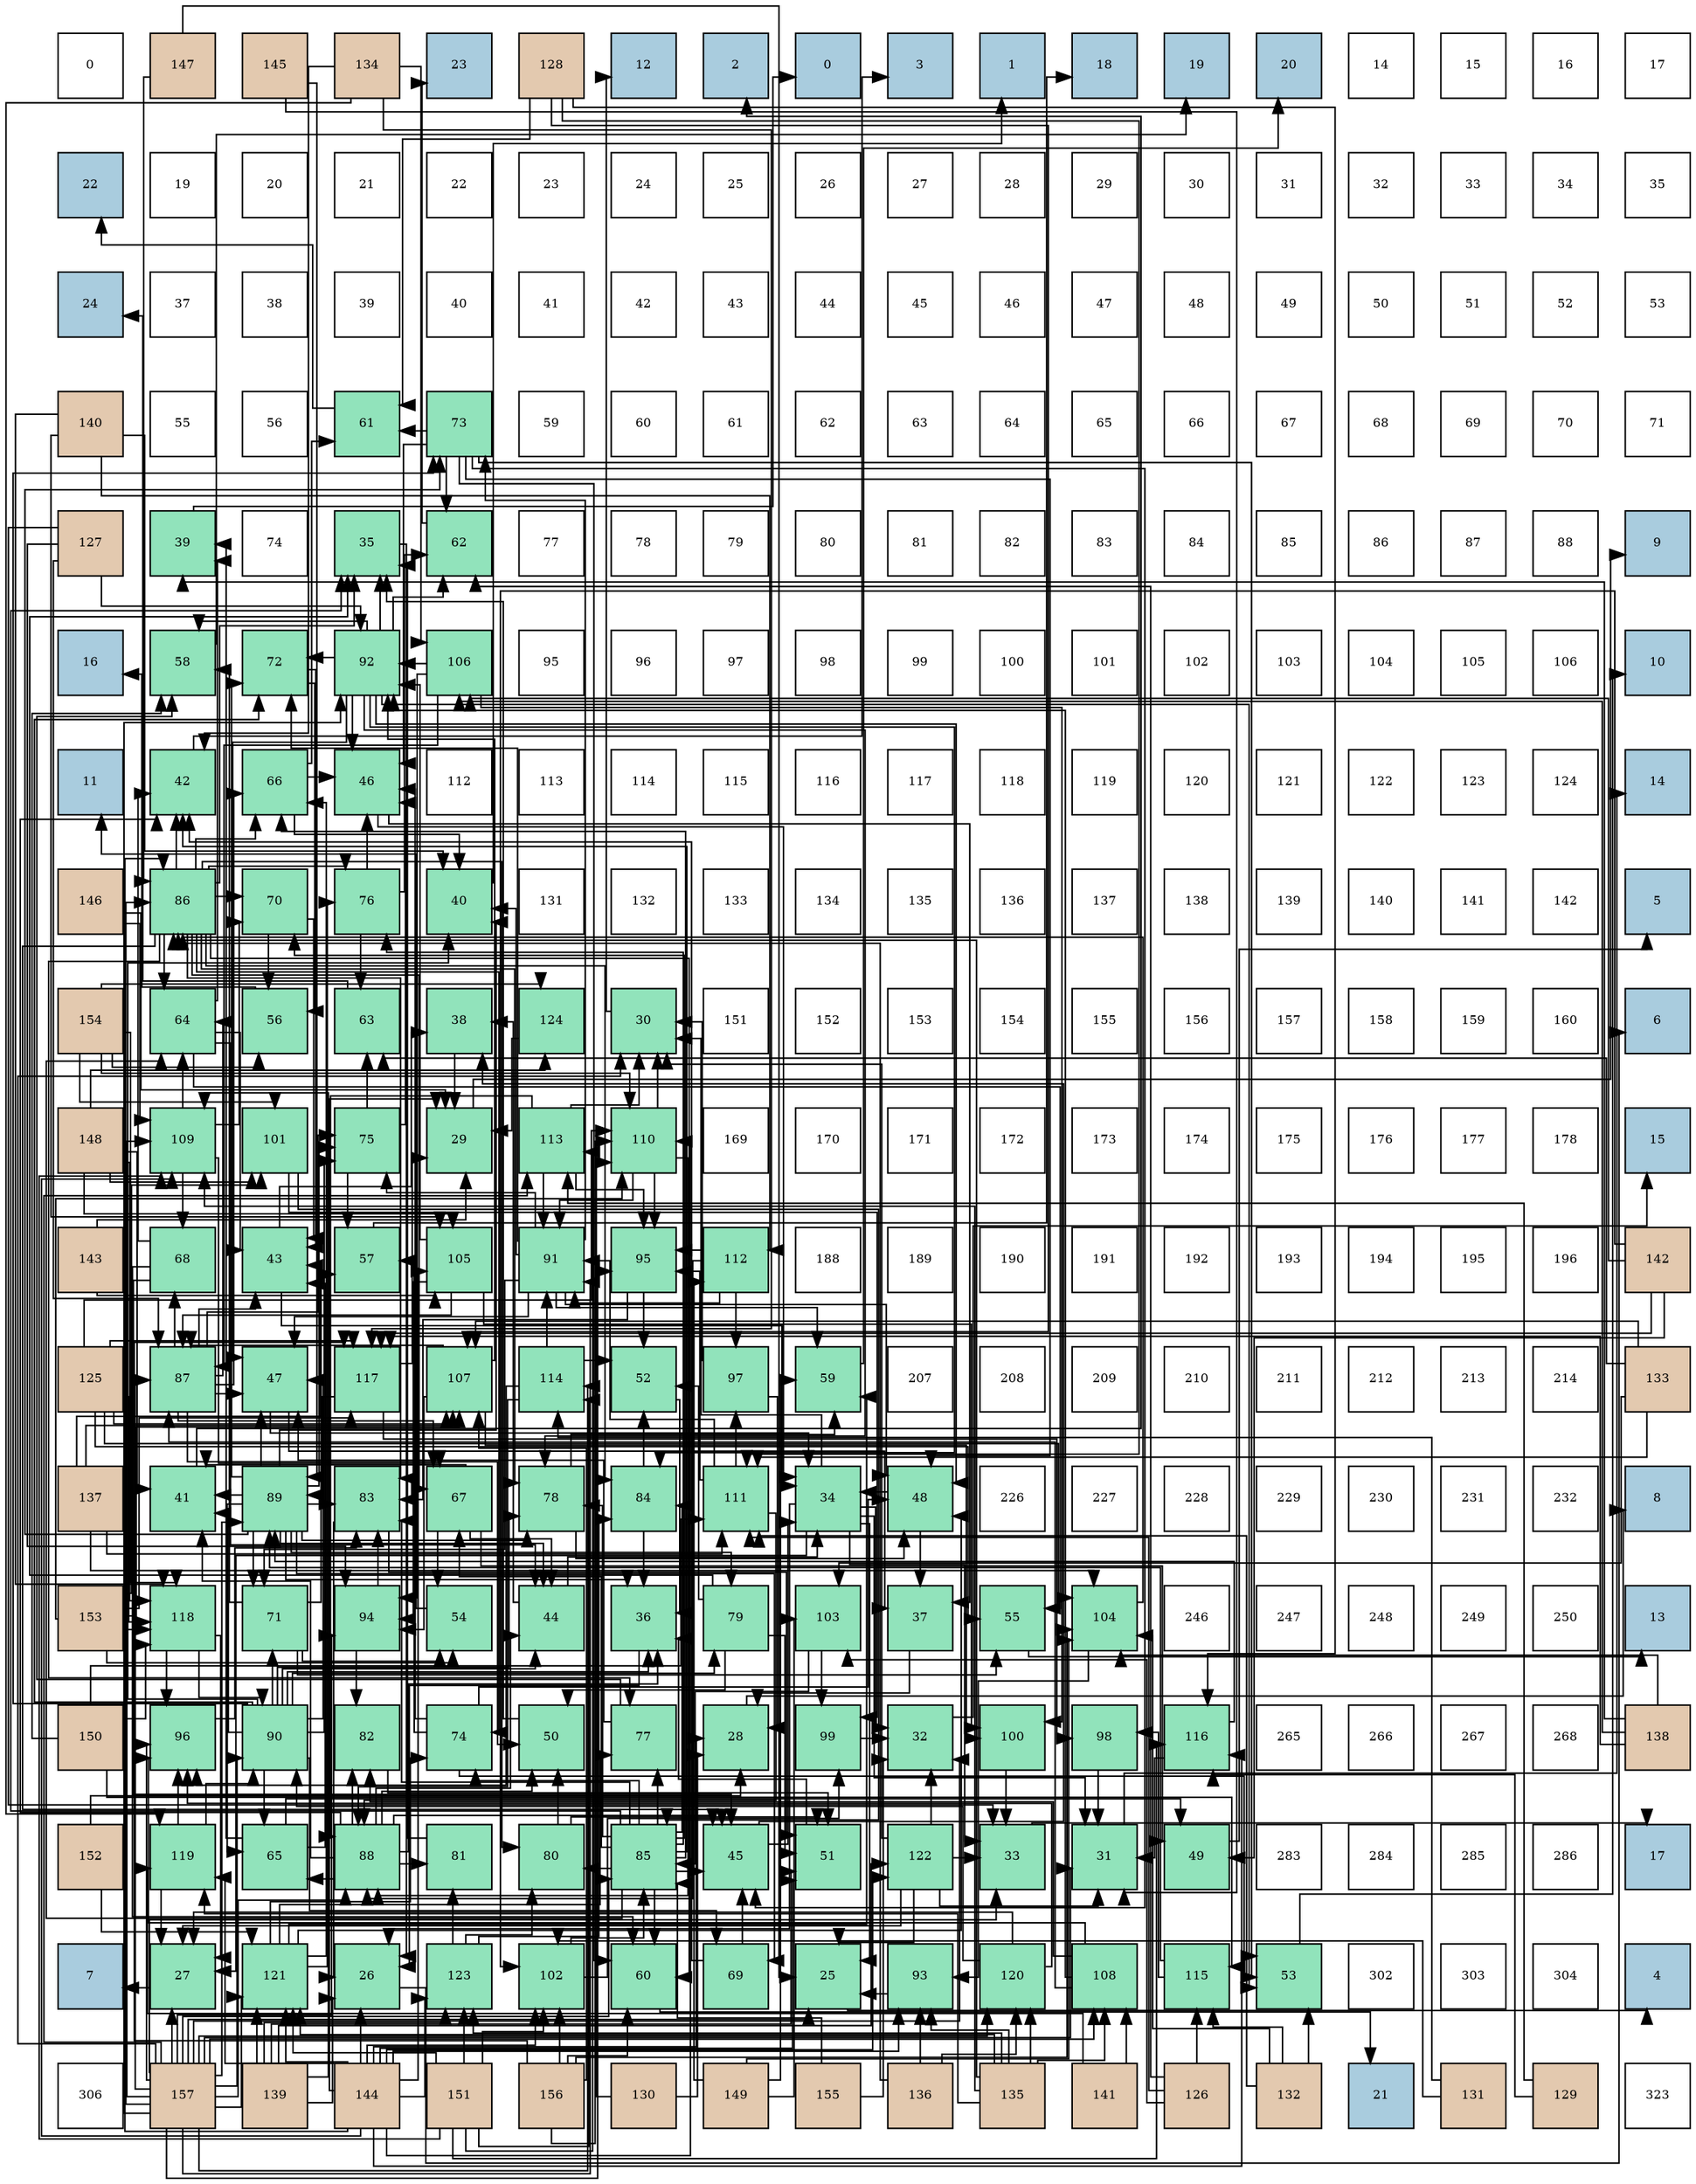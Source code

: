 digraph layout{
 rankdir=TB;
 splines=ortho;
 node [style=filled shape=square fixedsize=true width=0.6];
0[label="0", fontsize=8, fillcolor="#ffffff"];
1[label="147", fontsize=8, fillcolor="#e3c9af"];
2[label="145", fontsize=8, fillcolor="#e3c9af"];
3[label="134", fontsize=8, fillcolor="#e3c9af"];
4[label="23", fontsize=8, fillcolor="#a9ccde"];
5[label="128", fontsize=8, fillcolor="#e3c9af"];
6[label="12", fontsize=8, fillcolor="#a9ccde"];
7[label="2", fontsize=8, fillcolor="#a9ccde"];
8[label="0", fontsize=8, fillcolor="#a9ccde"];
9[label="3", fontsize=8, fillcolor="#a9ccde"];
10[label="1", fontsize=8, fillcolor="#a9ccde"];
11[label="18", fontsize=8, fillcolor="#a9ccde"];
12[label="19", fontsize=8, fillcolor="#a9ccde"];
13[label="20", fontsize=8, fillcolor="#a9ccde"];
14[label="14", fontsize=8, fillcolor="#ffffff"];
15[label="15", fontsize=8, fillcolor="#ffffff"];
16[label="16", fontsize=8, fillcolor="#ffffff"];
17[label="17", fontsize=8, fillcolor="#ffffff"];
18[label="22", fontsize=8, fillcolor="#a9ccde"];
19[label="19", fontsize=8, fillcolor="#ffffff"];
20[label="20", fontsize=8, fillcolor="#ffffff"];
21[label="21", fontsize=8, fillcolor="#ffffff"];
22[label="22", fontsize=8, fillcolor="#ffffff"];
23[label="23", fontsize=8, fillcolor="#ffffff"];
24[label="24", fontsize=8, fillcolor="#ffffff"];
25[label="25", fontsize=8, fillcolor="#ffffff"];
26[label="26", fontsize=8, fillcolor="#ffffff"];
27[label="27", fontsize=8, fillcolor="#ffffff"];
28[label="28", fontsize=8, fillcolor="#ffffff"];
29[label="29", fontsize=8, fillcolor="#ffffff"];
30[label="30", fontsize=8, fillcolor="#ffffff"];
31[label="31", fontsize=8, fillcolor="#ffffff"];
32[label="32", fontsize=8, fillcolor="#ffffff"];
33[label="33", fontsize=8, fillcolor="#ffffff"];
34[label="34", fontsize=8, fillcolor="#ffffff"];
35[label="35", fontsize=8, fillcolor="#ffffff"];
36[label="24", fontsize=8, fillcolor="#a9ccde"];
37[label="37", fontsize=8, fillcolor="#ffffff"];
38[label="38", fontsize=8, fillcolor="#ffffff"];
39[label="39", fontsize=8, fillcolor="#ffffff"];
40[label="40", fontsize=8, fillcolor="#ffffff"];
41[label="41", fontsize=8, fillcolor="#ffffff"];
42[label="42", fontsize=8, fillcolor="#ffffff"];
43[label="43", fontsize=8, fillcolor="#ffffff"];
44[label="44", fontsize=8, fillcolor="#ffffff"];
45[label="45", fontsize=8, fillcolor="#ffffff"];
46[label="46", fontsize=8, fillcolor="#ffffff"];
47[label="47", fontsize=8, fillcolor="#ffffff"];
48[label="48", fontsize=8, fillcolor="#ffffff"];
49[label="49", fontsize=8, fillcolor="#ffffff"];
50[label="50", fontsize=8, fillcolor="#ffffff"];
51[label="51", fontsize=8, fillcolor="#ffffff"];
52[label="52", fontsize=8, fillcolor="#ffffff"];
53[label="53", fontsize=8, fillcolor="#ffffff"];
54[label="140", fontsize=8, fillcolor="#e3c9af"];
55[label="55", fontsize=8, fillcolor="#ffffff"];
56[label="56", fontsize=8, fillcolor="#ffffff"];
57[label="61", fontsize=8, fillcolor="#91e3bb"];
58[label="73", fontsize=8, fillcolor="#91e3bb"];
59[label="59", fontsize=8, fillcolor="#ffffff"];
60[label="60", fontsize=8, fillcolor="#ffffff"];
61[label="61", fontsize=8, fillcolor="#ffffff"];
62[label="62", fontsize=8, fillcolor="#ffffff"];
63[label="63", fontsize=8, fillcolor="#ffffff"];
64[label="64", fontsize=8, fillcolor="#ffffff"];
65[label="65", fontsize=8, fillcolor="#ffffff"];
66[label="66", fontsize=8, fillcolor="#ffffff"];
67[label="67", fontsize=8, fillcolor="#ffffff"];
68[label="68", fontsize=8, fillcolor="#ffffff"];
69[label="69", fontsize=8, fillcolor="#ffffff"];
70[label="70", fontsize=8, fillcolor="#ffffff"];
71[label="71", fontsize=8, fillcolor="#ffffff"];
72[label="127", fontsize=8, fillcolor="#e3c9af"];
73[label="39", fontsize=8, fillcolor="#91e3bb"];
74[label="74", fontsize=8, fillcolor="#ffffff"];
75[label="35", fontsize=8, fillcolor="#91e3bb"];
76[label="62", fontsize=8, fillcolor="#91e3bb"];
77[label="77", fontsize=8, fillcolor="#ffffff"];
78[label="78", fontsize=8, fillcolor="#ffffff"];
79[label="79", fontsize=8, fillcolor="#ffffff"];
80[label="80", fontsize=8, fillcolor="#ffffff"];
81[label="81", fontsize=8, fillcolor="#ffffff"];
82[label="82", fontsize=8, fillcolor="#ffffff"];
83[label="83", fontsize=8, fillcolor="#ffffff"];
84[label="84", fontsize=8, fillcolor="#ffffff"];
85[label="85", fontsize=8, fillcolor="#ffffff"];
86[label="86", fontsize=8, fillcolor="#ffffff"];
87[label="87", fontsize=8, fillcolor="#ffffff"];
88[label="88", fontsize=8, fillcolor="#ffffff"];
89[label="9", fontsize=8, fillcolor="#a9ccde"];
90[label="16", fontsize=8, fillcolor="#a9ccde"];
91[label="58", fontsize=8, fillcolor="#91e3bb"];
92[label="72", fontsize=8, fillcolor="#91e3bb"];
93[label="92", fontsize=8, fillcolor="#91e3bb"];
94[label="106", fontsize=8, fillcolor="#91e3bb"];
95[label="95", fontsize=8, fillcolor="#ffffff"];
96[label="96", fontsize=8, fillcolor="#ffffff"];
97[label="97", fontsize=8, fillcolor="#ffffff"];
98[label="98", fontsize=8, fillcolor="#ffffff"];
99[label="99", fontsize=8, fillcolor="#ffffff"];
100[label="100", fontsize=8, fillcolor="#ffffff"];
101[label="101", fontsize=8, fillcolor="#ffffff"];
102[label="102", fontsize=8, fillcolor="#ffffff"];
103[label="103", fontsize=8, fillcolor="#ffffff"];
104[label="104", fontsize=8, fillcolor="#ffffff"];
105[label="105", fontsize=8, fillcolor="#ffffff"];
106[label="106", fontsize=8, fillcolor="#ffffff"];
107[label="10", fontsize=8, fillcolor="#a9ccde"];
108[label="11", fontsize=8, fillcolor="#a9ccde"];
109[label="42", fontsize=8, fillcolor="#91e3bb"];
110[label="66", fontsize=8, fillcolor="#91e3bb"];
111[label="46", fontsize=8, fillcolor="#91e3bb"];
112[label="112", fontsize=8, fillcolor="#ffffff"];
113[label="113", fontsize=8, fillcolor="#ffffff"];
114[label="114", fontsize=8, fillcolor="#ffffff"];
115[label="115", fontsize=8, fillcolor="#ffffff"];
116[label="116", fontsize=8, fillcolor="#ffffff"];
117[label="117", fontsize=8, fillcolor="#ffffff"];
118[label="118", fontsize=8, fillcolor="#ffffff"];
119[label="119", fontsize=8, fillcolor="#ffffff"];
120[label="120", fontsize=8, fillcolor="#ffffff"];
121[label="121", fontsize=8, fillcolor="#ffffff"];
122[label="122", fontsize=8, fillcolor="#ffffff"];
123[label="123", fontsize=8, fillcolor="#ffffff"];
124[label="124", fontsize=8, fillcolor="#ffffff"];
125[label="14", fontsize=8, fillcolor="#a9ccde"];
126[label="146", fontsize=8, fillcolor="#e3c9af"];
127[label="86", fontsize=8, fillcolor="#91e3bb"];
128[label="70", fontsize=8, fillcolor="#91e3bb"];
129[label="76", fontsize=8, fillcolor="#91e3bb"];
130[label="40", fontsize=8, fillcolor="#91e3bb"];
131[label="131", fontsize=8, fillcolor="#ffffff"];
132[label="132", fontsize=8, fillcolor="#ffffff"];
133[label="133", fontsize=8, fillcolor="#ffffff"];
134[label="134", fontsize=8, fillcolor="#ffffff"];
135[label="135", fontsize=8, fillcolor="#ffffff"];
136[label="136", fontsize=8, fillcolor="#ffffff"];
137[label="137", fontsize=8, fillcolor="#ffffff"];
138[label="138", fontsize=8, fillcolor="#ffffff"];
139[label="139", fontsize=8, fillcolor="#ffffff"];
140[label="140", fontsize=8, fillcolor="#ffffff"];
141[label="141", fontsize=8, fillcolor="#ffffff"];
142[label="142", fontsize=8, fillcolor="#ffffff"];
143[label="5", fontsize=8, fillcolor="#a9ccde"];
144[label="154", fontsize=8, fillcolor="#e3c9af"];
145[label="64", fontsize=8, fillcolor="#91e3bb"];
146[label="56", fontsize=8, fillcolor="#91e3bb"];
147[label="63", fontsize=8, fillcolor="#91e3bb"];
148[label="38", fontsize=8, fillcolor="#91e3bb"];
149[label="124", fontsize=8, fillcolor="#91e3bb"];
150[label="30", fontsize=8, fillcolor="#91e3bb"];
151[label="151", fontsize=8, fillcolor="#ffffff"];
152[label="152", fontsize=8, fillcolor="#ffffff"];
153[label="153", fontsize=8, fillcolor="#ffffff"];
154[label="154", fontsize=8, fillcolor="#ffffff"];
155[label="155", fontsize=8, fillcolor="#ffffff"];
156[label="156", fontsize=8, fillcolor="#ffffff"];
157[label="157", fontsize=8, fillcolor="#ffffff"];
158[label="158", fontsize=8, fillcolor="#ffffff"];
159[label="159", fontsize=8, fillcolor="#ffffff"];
160[label="160", fontsize=8, fillcolor="#ffffff"];
161[label="6", fontsize=8, fillcolor="#a9ccde"];
162[label="148", fontsize=8, fillcolor="#e3c9af"];
163[label="109", fontsize=8, fillcolor="#91e3bb"];
164[label="101", fontsize=8, fillcolor="#91e3bb"];
165[label="75", fontsize=8, fillcolor="#91e3bb"];
166[label="29", fontsize=8, fillcolor="#91e3bb"];
167[label="113", fontsize=8, fillcolor="#91e3bb"];
168[label="110", fontsize=8, fillcolor="#91e3bb"];
169[label="169", fontsize=8, fillcolor="#ffffff"];
170[label="170", fontsize=8, fillcolor="#ffffff"];
171[label="171", fontsize=8, fillcolor="#ffffff"];
172[label="172", fontsize=8, fillcolor="#ffffff"];
173[label="173", fontsize=8, fillcolor="#ffffff"];
174[label="174", fontsize=8, fillcolor="#ffffff"];
175[label="175", fontsize=8, fillcolor="#ffffff"];
176[label="176", fontsize=8, fillcolor="#ffffff"];
177[label="177", fontsize=8, fillcolor="#ffffff"];
178[label="178", fontsize=8, fillcolor="#ffffff"];
179[label="15", fontsize=8, fillcolor="#a9ccde"];
180[label="143", fontsize=8, fillcolor="#e3c9af"];
181[label="68", fontsize=8, fillcolor="#91e3bb"];
182[label="43", fontsize=8, fillcolor="#91e3bb"];
183[label="57", fontsize=8, fillcolor="#91e3bb"];
184[label="105", fontsize=8, fillcolor="#91e3bb"];
185[label="91", fontsize=8, fillcolor="#91e3bb"];
186[label="95", fontsize=8, fillcolor="#91e3bb"];
187[label="112", fontsize=8, fillcolor="#91e3bb"];
188[label="188", fontsize=8, fillcolor="#ffffff"];
189[label="189", fontsize=8, fillcolor="#ffffff"];
190[label="190", fontsize=8, fillcolor="#ffffff"];
191[label="191", fontsize=8, fillcolor="#ffffff"];
192[label="192", fontsize=8, fillcolor="#ffffff"];
193[label="193", fontsize=8, fillcolor="#ffffff"];
194[label="194", fontsize=8, fillcolor="#ffffff"];
195[label="195", fontsize=8, fillcolor="#ffffff"];
196[label="196", fontsize=8, fillcolor="#ffffff"];
197[label="142", fontsize=8, fillcolor="#e3c9af"];
198[label="125", fontsize=8, fillcolor="#e3c9af"];
199[label="87", fontsize=8, fillcolor="#91e3bb"];
200[label="47", fontsize=8, fillcolor="#91e3bb"];
201[label="117", fontsize=8, fillcolor="#91e3bb"];
202[label="107", fontsize=8, fillcolor="#91e3bb"];
203[label="114", fontsize=8, fillcolor="#91e3bb"];
204[label="52", fontsize=8, fillcolor="#91e3bb"];
205[label="97", fontsize=8, fillcolor="#91e3bb"];
206[label="59", fontsize=8, fillcolor="#91e3bb"];
207[label="207", fontsize=8, fillcolor="#ffffff"];
208[label="208", fontsize=8, fillcolor="#ffffff"];
209[label="209", fontsize=8, fillcolor="#ffffff"];
210[label="210", fontsize=8, fillcolor="#ffffff"];
211[label="211", fontsize=8, fillcolor="#ffffff"];
212[label="212", fontsize=8, fillcolor="#ffffff"];
213[label="213", fontsize=8, fillcolor="#ffffff"];
214[label="214", fontsize=8, fillcolor="#ffffff"];
215[label="133", fontsize=8, fillcolor="#e3c9af"];
216[label="137", fontsize=8, fillcolor="#e3c9af"];
217[label="41", fontsize=8, fillcolor="#91e3bb"];
218[label="89", fontsize=8, fillcolor="#91e3bb"];
219[label="83", fontsize=8, fillcolor="#91e3bb"];
220[label="67", fontsize=8, fillcolor="#91e3bb"];
221[label="78", fontsize=8, fillcolor="#91e3bb"];
222[label="84", fontsize=8, fillcolor="#91e3bb"];
223[label="111", fontsize=8, fillcolor="#91e3bb"];
224[label="34", fontsize=8, fillcolor="#91e3bb"];
225[label="48", fontsize=8, fillcolor="#91e3bb"];
226[label="226", fontsize=8, fillcolor="#ffffff"];
227[label="227", fontsize=8, fillcolor="#ffffff"];
228[label="228", fontsize=8, fillcolor="#ffffff"];
229[label="229", fontsize=8, fillcolor="#ffffff"];
230[label="230", fontsize=8, fillcolor="#ffffff"];
231[label="231", fontsize=8, fillcolor="#ffffff"];
232[label="232", fontsize=8, fillcolor="#ffffff"];
233[label="8", fontsize=8, fillcolor="#a9ccde"];
234[label="153", fontsize=8, fillcolor="#e3c9af"];
235[label="118", fontsize=8, fillcolor="#91e3bb"];
236[label="71", fontsize=8, fillcolor="#91e3bb"];
237[label="94", fontsize=8, fillcolor="#91e3bb"];
238[label="54", fontsize=8, fillcolor="#91e3bb"];
239[label="44", fontsize=8, fillcolor="#91e3bb"];
240[label="36", fontsize=8, fillcolor="#91e3bb"];
241[label="79", fontsize=8, fillcolor="#91e3bb"];
242[label="103", fontsize=8, fillcolor="#91e3bb"];
243[label="37", fontsize=8, fillcolor="#91e3bb"];
244[label="55", fontsize=8, fillcolor="#91e3bb"];
245[label="104", fontsize=8, fillcolor="#91e3bb"];
246[label="246", fontsize=8, fillcolor="#ffffff"];
247[label="247", fontsize=8, fillcolor="#ffffff"];
248[label="248", fontsize=8, fillcolor="#ffffff"];
249[label="249", fontsize=8, fillcolor="#ffffff"];
250[label="250", fontsize=8, fillcolor="#ffffff"];
251[label="13", fontsize=8, fillcolor="#a9ccde"];
252[label="150", fontsize=8, fillcolor="#e3c9af"];
253[label="96", fontsize=8, fillcolor="#91e3bb"];
254[label="90", fontsize=8, fillcolor="#91e3bb"];
255[label="82", fontsize=8, fillcolor="#91e3bb"];
256[label="74", fontsize=8, fillcolor="#91e3bb"];
257[label="50", fontsize=8, fillcolor="#91e3bb"];
258[label="77", fontsize=8, fillcolor="#91e3bb"];
259[label="28", fontsize=8, fillcolor="#91e3bb"];
260[label="99", fontsize=8, fillcolor="#91e3bb"];
261[label="32", fontsize=8, fillcolor="#91e3bb"];
262[label="100", fontsize=8, fillcolor="#91e3bb"];
263[label="98", fontsize=8, fillcolor="#91e3bb"];
264[label="116", fontsize=8, fillcolor="#91e3bb"];
265[label="265", fontsize=8, fillcolor="#ffffff"];
266[label="266", fontsize=8, fillcolor="#ffffff"];
267[label="267", fontsize=8, fillcolor="#ffffff"];
268[label="268", fontsize=8, fillcolor="#ffffff"];
269[label="138", fontsize=8, fillcolor="#e3c9af"];
270[label="152", fontsize=8, fillcolor="#e3c9af"];
271[label="119", fontsize=8, fillcolor="#91e3bb"];
272[label="65", fontsize=8, fillcolor="#91e3bb"];
273[label="88", fontsize=8, fillcolor="#91e3bb"];
274[label="81", fontsize=8, fillcolor="#91e3bb"];
275[label="80", fontsize=8, fillcolor="#91e3bb"];
276[label="85", fontsize=8, fillcolor="#91e3bb"];
277[label="45", fontsize=8, fillcolor="#91e3bb"];
278[label="51", fontsize=8, fillcolor="#91e3bb"];
279[label="122", fontsize=8, fillcolor="#91e3bb"];
280[label="33", fontsize=8, fillcolor="#91e3bb"];
281[label="31", fontsize=8, fillcolor="#91e3bb"];
282[label="49", fontsize=8, fillcolor="#91e3bb"];
283[label="283", fontsize=8, fillcolor="#ffffff"];
284[label="284", fontsize=8, fillcolor="#ffffff"];
285[label="285", fontsize=8, fillcolor="#ffffff"];
286[label="286", fontsize=8, fillcolor="#ffffff"];
287[label="17", fontsize=8, fillcolor="#a9ccde"];
288[label="7", fontsize=8, fillcolor="#a9ccde"];
289[label="27", fontsize=8, fillcolor="#91e3bb"];
290[label="121", fontsize=8, fillcolor="#91e3bb"];
291[label="26", fontsize=8, fillcolor="#91e3bb"];
292[label="123", fontsize=8, fillcolor="#91e3bb"];
293[label="102", fontsize=8, fillcolor="#91e3bb"];
294[label="60", fontsize=8, fillcolor="#91e3bb"];
295[label="69", fontsize=8, fillcolor="#91e3bb"];
296[label="25", fontsize=8, fillcolor="#91e3bb"];
297[label="93", fontsize=8, fillcolor="#91e3bb"];
298[label="120", fontsize=8, fillcolor="#91e3bb"];
299[label="108", fontsize=8, fillcolor="#91e3bb"];
300[label="115", fontsize=8, fillcolor="#91e3bb"];
301[label="53", fontsize=8, fillcolor="#91e3bb"];
302[label="302", fontsize=8, fillcolor="#ffffff"];
303[label="303", fontsize=8, fillcolor="#ffffff"];
304[label="304", fontsize=8, fillcolor="#ffffff"];
305[label="4", fontsize=8, fillcolor="#a9ccde"];
306[label="306", fontsize=8, fillcolor="#ffffff"];
307[label="157", fontsize=8, fillcolor="#e3c9af"];
308[label="139", fontsize=8, fillcolor="#e3c9af"];
309[label="144", fontsize=8, fillcolor="#e3c9af"];
310[label="151", fontsize=8, fillcolor="#e3c9af"];
311[label="156", fontsize=8, fillcolor="#e3c9af"];
312[label="130", fontsize=8, fillcolor="#e3c9af"];
313[label="149", fontsize=8, fillcolor="#e3c9af"];
314[label="155", fontsize=8, fillcolor="#e3c9af"];
315[label="136", fontsize=8, fillcolor="#e3c9af"];
316[label="135", fontsize=8, fillcolor="#e3c9af"];
317[label="141", fontsize=8, fillcolor="#e3c9af"];
318[label="126", fontsize=8, fillcolor="#e3c9af"];
319[label="132", fontsize=8, fillcolor="#e3c9af"];
320[label="21", fontsize=8, fillcolor="#a9ccde"];
321[label="131", fontsize=8, fillcolor="#e3c9af"];
322[label="129", fontsize=8, fillcolor="#e3c9af"];
323[label="323", fontsize=8, fillcolor="#ffffff"];
edge [constraint=false, style=vis];296 -> 305;
291 -> 161;
289 -> 288;
259 -> 233;
166 -> 89;
150 -> 6;
281 -> 125;
261 -> 179;
280 -> 287;
224 -> 296;
224 -> 291;
224 -> 289;
224 -> 150;
224 -> 281;
224 -> 261;
224 -> 280;
75 -> 291;
240 -> 291;
243 -> 259;
148 -> 166;
73 -> 8;
130 -> 10;
217 -> 7;
109 -> 9;
182 -> 224;
182 -> 148;
239 -> 224;
239 -> 148;
277 -> 224;
277 -> 148;
111 -> 224;
111 -> 243;
200 -> 224;
200 -> 243;
225 -> 224;
225 -> 243;
282 -> 143;
257 -> 75;
278 -> 240;
204 -> 240;
301 -> 107;
238 -> 108;
244 -> 251;
146 -> 90;
183 -> 11;
91 -> 12;
206 -> 13;
294 -> 320;
57 -> 18;
76 -> 4;
147 -> 36;
145 -> 73;
145 -> 182;
145 -> 239;
145 -> 244;
272 -> 73;
272 -> 182;
272 -> 282;
110 -> 130;
110 -> 111;
110 -> 57;
220 -> 217;
220 -> 239;
220 -> 282;
220 -> 238;
181 -> 109;
181 -> 277;
181 -> 294;
295 -> 109;
295 -> 277;
128 -> 182;
128 -> 146;
236 -> 182;
236 -> 238;
236 -> 244;
236 -> 91;
92 -> 182;
92 -> 146;
58 -> 277;
58 -> 111;
58 -> 225;
58 -> 301;
58 -> 294;
58 -> 57;
58 -> 76;
256 -> 111;
256 -> 225;
256 -> 301;
256 -> 183;
165 -> 111;
165 -> 183;
165 -> 147;
129 -> 111;
129 -> 76;
129 -> 147;
258 -> 200;
258 -> 91;
221 -> 225;
221 -> 206;
241 -> 75;
241 -> 257;
241 -> 278;
241 -> 204;
275 -> 257;
275 -> 278;
274 -> 75;
255 -> 278;
219 -> 291;
219 -> 278;
222 -> 240;
222 -> 204;
276 -> 75;
276 -> 109;
276 -> 277;
276 -> 294;
276 -> 145;
276 -> 110;
276 -> 220;
276 -> 128;
276 -> 256;
276 -> 129;
276 -> 258;
276 -> 221;
276 -> 275;
276 -> 219;
276 -> 222;
127 -> 75;
127 -> 109;
127 -> 277;
127 -> 294;
127 -> 145;
127 -> 110;
127 -> 220;
127 -> 128;
127 -> 256;
127 -> 129;
127 -> 258;
127 -> 221;
127 -> 275;
127 -> 219;
127 -> 222;
199 -> 182;
199 -> 200;
199 -> 257;
199 -> 145;
199 -> 110;
199 -> 220;
199 -> 181;
199 -> 165;
273 -> 240;
273 -> 217;
273 -> 109;
273 -> 239;
273 -> 277;
273 -> 257;
273 -> 272;
273 -> 274;
273 -> 255;
218 -> 240;
218 -> 130;
218 -> 217;
218 -> 239;
218 -> 200;
218 -> 272;
218 -> 295;
218 -> 236;
218 -> 92;
218 -> 58;
218 -> 165;
218 -> 221;
218 -> 241;
218 -> 219;
254 -> 240;
254 -> 130;
254 -> 217;
254 -> 239;
254 -> 200;
254 -> 272;
254 -> 295;
254 -> 236;
254 -> 92;
254 -> 58;
254 -> 165;
254 -> 221;
254 -> 241;
185 -> 130;
185 -> 200;
185 -> 225;
185 -> 206;
185 -> 236;
185 -> 92;
185 -> 58;
185 -> 165;
93 -> 75;
93 -> 111;
93 -> 200;
93 -> 225;
93 -> 301;
93 -> 91;
93 -> 76;
93 -> 92;
93 -> 221;
93 -> 222;
297 -> 296;
237 -> 255;
237 -> 219;
186 -> 204;
186 -> 219;
253 -> 219;
205 -> 259;
205 -> 150;
263 -> 281;
260 -> 261;
262 -> 280;
164 -> 276;
164 -> 260;
293 -> 276;
293 -> 260;
242 -> 276;
242 -> 260;
245 -> 127;
245 -> 297;
184 -> 199;
184 -> 93;
184 -> 237;
184 -> 262;
94 -> 199;
94 -> 93;
94 -> 237;
94 -> 262;
202 -> 199;
202 -> 93;
202 -> 237;
202 -> 262;
299 -> 255;
299 -> 199;
299 -> 93;
299 -> 253;
163 -> 145;
163 -> 220;
163 -> 181;
163 -> 128;
168 -> 150;
168 -> 273;
168 -> 185;
168 -> 186;
223 -> 273;
223 -> 185;
223 -> 186;
223 -> 205;
187 -> 273;
187 -> 185;
187 -> 186;
187 -> 205;
167 -> 150;
167 -> 273;
167 -> 185;
167 -> 186;
203 -> 204;
203 -> 273;
203 -> 185;
203 -> 253;
300 -> 218;
300 -> 263;
264 -> 281;
264 -> 218;
201 -> 166;
201 -> 218;
201 -> 263;
235 -> 289;
235 -> 254;
235 -> 253;
271 -> 289;
271 -> 254;
271 -> 253;
298 -> 289;
298 -> 254;
298 -> 253;
290 -> 225;
290 -> 206;
290 -> 110;
290 -> 256;
290 -> 129;
290 -> 258;
279 -> 296;
279 -> 289;
279 -> 150;
279 -> 281;
279 -> 261;
279 -> 280;
292 -> 275;
292 -> 274;
292 -> 222;
149 -> 166;
198 -> 244;
198 -> 245;
198 -> 202;
198 -> 168;
198 -> 201;
198 -> 235;
318 -> 76;
318 -> 242;
318 -> 223;
318 -> 300;
72 -> 280;
72 -> 199;
72 -> 93;
72 -> 237;
5 -> 57;
5 -> 202;
5 -> 223;
5 -> 264;
322 -> 167;
322 -> 264;
312 -> 259;
312 -> 168;
321 -> 293;
321 -> 203;
319 -> 301;
319 -> 245;
319 -> 223;
319 -> 300;
215 -> 147;
215 -> 242;
215 -> 202;
215 -> 223;
3 -> 109;
3 -> 94;
3 -> 201;
3 -> 271;
316 -> 127;
316 -> 297;
316 -> 299;
316 -> 163;
316 -> 271;
316 -> 298;
316 -> 290;
316 -> 292;
315 -> 127;
315 -> 297;
315 -> 298;
216 -> 183;
216 -> 245;
216 -> 202;
216 -> 223;
269 -> 73;
269 -> 245;
269 -> 94;
269 -> 201;
308 -> 291;
308 -> 278;
308 -> 163;
308 -> 290;
308 -> 279;
308 -> 292;
54 -> 130;
54 -> 184;
54 -> 187;
54 -> 235;
317 -> 299;
317 -> 271;
197 -> 282;
197 -> 293;
197 -> 94;
197 -> 201;
180 -> 166;
180 -> 184;
309 -> 291;
309 -> 259;
309 -> 166;
309 -> 278;
309 -> 127;
309 -> 297;
309 -> 293;
309 -> 184;
309 -> 163;
309 -> 168;
309 -> 264;
309 -> 271;
309 -> 290;
309 -> 279;
309 -> 292;
2 -> 281;
2 -> 218;
126 -> 166;
126 -> 163;
1 -> 296;
1 -> 127;
162 -> 217;
162 -> 164;
162 -> 184;
162 -> 235;
162 -> 149;
313 -> 206;
313 -> 242;
313 -> 245;
313 -> 187;
252 -> 91;
252 -> 223;
252 -> 300;
252 -> 235;
310 -> 293;
310 -> 163;
310 -> 167;
310 -> 203;
310 -> 264;
310 -> 290;
310 -> 292;
270 -> 259;
270 -> 290;
234 -> 238;
234 -> 164;
234 -> 202;
234 -> 168;
234 -> 201;
234 -> 235;
144 -> 146;
144 -> 164;
144 -> 168;
144 -> 235;
144 -> 149;
314 -> 261;
314 -> 276;
311 -> 294;
311 -> 293;
311 -> 245;
311 -> 202;
311 -> 168;
311 -> 201;
307 -> 296;
307 -> 289;
307 -> 150;
307 -> 281;
307 -> 261;
307 -> 280;
307 -> 276;
307 -> 127;
307 -> 199;
307 -> 273;
307 -> 218;
307 -> 254;
307 -> 185;
307 -> 93;
307 -> 237;
307 -> 186;
307 -> 253;
307 -> 299;
307 -> 163;
307 -> 167;
307 -> 203;
307 -> 298;
307 -> 290;
edge [constraint=true, style=invis];
0 -> 18 -> 36 -> 54 -> 72 -> 90 -> 108 -> 126 -> 144 -> 162 -> 180 -> 198 -> 216 -> 234 -> 252 -> 270 -> 288 -> 306;
1 -> 19 -> 37 -> 55 -> 73 -> 91 -> 109 -> 127 -> 145 -> 163 -> 181 -> 199 -> 217 -> 235 -> 253 -> 271 -> 289 -> 307;
2 -> 20 -> 38 -> 56 -> 74 -> 92 -> 110 -> 128 -> 146 -> 164 -> 182 -> 200 -> 218 -> 236 -> 254 -> 272 -> 290 -> 308;
3 -> 21 -> 39 -> 57 -> 75 -> 93 -> 111 -> 129 -> 147 -> 165 -> 183 -> 201 -> 219 -> 237 -> 255 -> 273 -> 291 -> 309;
4 -> 22 -> 40 -> 58 -> 76 -> 94 -> 112 -> 130 -> 148 -> 166 -> 184 -> 202 -> 220 -> 238 -> 256 -> 274 -> 292 -> 310;
5 -> 23 -> 41 -> 59 -> 77 -> 95 -> 113 -> 131 -> 149 -> 167 -> 185 -> 203 -> 221 -> 239 -> 257 -> 275 -> 293 -> 311;
6 -> 24 -> 42 -> 60 -> 78 -> 96 -> 114 -> 132 -> 150 -> 168 -> 186 -> 204 -> 222 -> 240 -> 258 -> 276 -> 294 -> 312;
7 -> 25 -> 43 -> 61 -> 79 -> 97 -> 115 -> 133 -> 151 -> 169 -> 187 -> 205 -> 223 -> 241 -> 259 -> 277 -> 295 -> 313;
8 -> 26 -> 44 -> 62 -> 80 -> 98 -> 116 -> 134 -> 152 -> 170 -> 188 -> 206 -> 224 -> 242 -> 260 -> 278 -> 296 -> 314;
9 -> 27 -> 45 -> 63 -> 81 -> 99 -> 117 -> 135 -> 153 -> 171 -> 189 -> 207 -> 225 -> 243 -> 261 -> 279 -> 297 -> 315;
10 -> 28 -> 46 -> 64 -> 82 -> 100 -> 118 -> 136 -> 154 -> 172 -> 190 -> 208 -> 226 -> 244 -> 262 -> 280 -> 298 -> 316;
11 -> 29 -> 47 -> 65 -> 83 -> 101 -> 119 -> 137 -> 155 -> 173 -> 191 -> 209 -> 227 -> 245 -> 263 -> 281 -> 299 -> 317;
12 -> 30 -> 48 -> 66 -> 84 -> 102 -> 120 -> 138 -> 156 -> 174 -> 192 -> 210 -> 228 -> 246 -> 264 -> 282 -> 300 -> 318;
13 -> 31 -> 49 -> 67 -> 85 -> 103 -> 121 -> 139 -> 157 -> 175 -> 193 -> 211 -> 229 -> 247 -> 265 -> 283 -> 301 -> 319;
14 -> 32 -> 50 -> 68 -> 86 -> 104 -> 122 -> 140 -> 158 -> 176 -> 194 -> 212 -> 230 -> 248 -> 266 -> 284 -> 302 -> 320;
15 -> 33 -> 51 -> 69 -> 87 -> 105 -> 123 -> 141 -> 159 -> 177 -> 195 -> 213 -> 231 -> 249 -> 267 -> 285 -> 303 -> 321;
16 -> 34 -> 52 -> 70 -> 88 -> 106 -> 124 -> 142 -> 160 -> 178 -> 196 -> 214 -> 232 -> 250 -> 268 -> 286 -> 304 -> 322;
17 -> 35 -> 53 -> 71 -> 89 -> 107 -> 125 -> 143 -> 161 -> 179 -> 197 -> 215 -> 233 -> 251 -> 269 -> 287 -> 305 -> 323;
rank = same {0 -> 1 -> 2 -> 3 -> 4 -> 5 -> 6 -> 7 -> 8 -> 9 -> 10 -> 11 -> 12 -> 13 -> 14 -> 15 -> 16 -> 17};
rank = same {18 -> 19 -> 20 -> 21 -> 22 -> 23 -> 24 -> 25 -> 26 -> 27 -> 28 -> 29 -> 30 -> 31 -> 32 -> 33 -> 34 -> 35};
rank = same {36 -> 37 -> 38 -> 39 -> 40 -> 41 -> 42 -> 43 -> 44 -> 45 -> 46 -> 47 -> 48 -> 49 -> 50 -> 51 -> 52 -> 53};
rank = same {54 -> 55 -> 56 -> 57 -> 58 -> 59 -> 60 -> 61 -> 62 -> 63 -> 64 -> 65 -> 66 -> 67 -> 68 -> 69 -> 70 -> 71};
rank = same {72 -> 73 -> 74 -> 75 -> 76 -> 77 -> 78 -> 79 -> 80 -> 81 -> 82 -> 83 -> 84 -> 85 -> 86 -> 87 -> 88 -> 89};
rank = same {90 -> 91 -> 92 -> 93 -> 94 -> 95 -> 96 -> 97 -> 98 -> 99 -> 100 -> 101 -> 102 -> 103 -> 104 -> 105 -> 106 -> 107};
rank = same {108 -> 109 -> 110 -> 111 -> 112 -> 113 -> 114 -> 115 -> 116 -> 117 -> 118 -> 119 -> 120 -> 121 -> 122 -> 123 -> 124 -> 125};
rank = same {126 -> 127 -> 128 -> 129 -> 130 -> 131 -> 132 -> 133 -> 134 -> 135 -> 136 -> 137 -> 138 -> 139 -> 140 -> 141 -> 142 -> 143};
rank = same {144 -> 145 -> 146 -> 147 -> 148 -> 149 -> 150 -> 151 -> 152 -> 153 -> 154 -> 155 -> 156 -> 157 -> 158 -> 159 -> 160 -> 161};
rank = same {162 -> 163 -> 164 -> 165 -> 166 -> 167 -> 168 -> 169 -> 170 -> 171 -> 172 -> 173 -> 174 -> 175 -> 176 -> 177 -> 178 -> 179};
rank = same {180 -> 181 -> 182 -> 183 -> 184 -> 185 -> 186 -> 187 -> 188 -> 189 -> 190 -> 191 -> 192 -> 193 -> 194 -> 195 -> 196 -> 197};
rank = same {198 -> 199 -> 200 -> 201 -> 202 -> 203 -> 204 -> 205 -> 206 -> 207 -> 208 -> 209 -> 210 -> 211 -> 212 -> 213 -> 214 -> 215};
rank = same {216 -> 217 -> 218 -> 219 -> 220 -> 221 -> 222 -> 223 -> 224 -> 225 -> 226 -> 227 -> 228 -> 229 -> 230 -> 231 -> 232 -> 233};
rank = same {234 -> 235 -> 236 -> 237 -> 238 -> 239 -> 240 -> 241 -> 242 -> 243 -> 244 -> 245 -> 246 -> 247 -> 248 -> 249 -> 250 -> 251};
rank = same {252 -> 253 -> 254 -> 255 -> 256 -> 257 -> 258 -> 259 -> 260 -> 261 -> 262 -> 263 -> 264 -> 265 -> 266 -> 267 -> 268 -> 269};
rank = same {270 -> 271 -> 272 -> 273 -> 274 -> 275 -> 276 -> 277 -> 278 -> 279 -> 280 -> 281 -> 282 -> 283 -> 284 -> 285 -> 286 -> 287};
rank = same {288 -> 289 -> 290 -> 291 -> 292 -> 293 -> 294 -> 295 -> 296 -> 297 -> 298 -> 299 -> 300 -> 301 -> 302 -> 303 -> 304 -> 305};
rank = same {306 -> 307 -> 308 -> 309 -> 310 -> 311 -> 312 -> 313 -> 314 -> 315 -> 316 -> 317 -> 318 -> 319 -> 320 -> 321 -> 322 -> 323};
}
